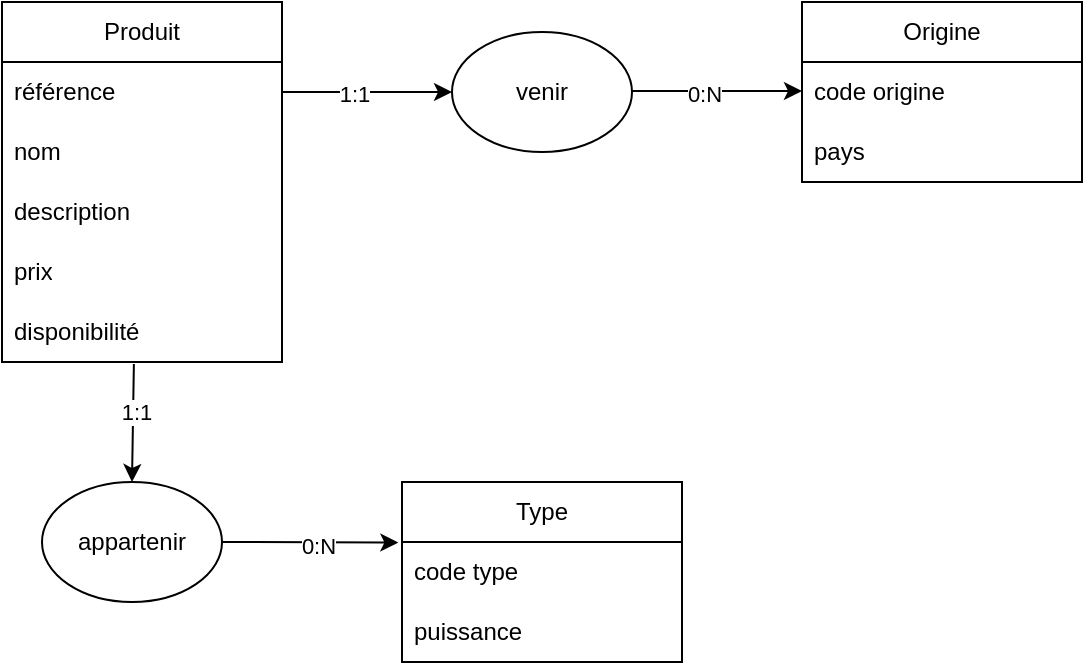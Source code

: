 <mxfile>
    <diagram id="YEqIB-Z_GC9J4YfA4ZGy" name="Page-1">
        <mxGraphModel dx="599" dy="254" grid="1" gridSize="10" guides="1" tooltips="1" connect="1" arrows="1" fold="1" page="1" pageScale="1" pageWidth="827" pageHeight="1169" math="0" shadow="0">
            <root>
                <mxCell id="0"/>
                <mxCell id="1" parent="0"/>
                <mxCell id="2" value="Produit" style="swimlane;fontStyle=0;childLayout=stackLayout;horizontal=1;startSize=30;horizontalStack=0;resizeParent=1;resizeParentMax=0;resizeLast=0;collapsible=1;marginBottom=0;whiteSpace=wrap;html=1;" vertex="1" parent="1">
                    <mxGeometry x="160" y="80" width="140" height="180" as="geometry"/>
                </mxCell>
                <mxCell id="3" value="référence" style="text;strokeColor=none;fillColor=none;align=left;verticalAlign=middle;spacingLeft=4;spacingRight=4;overflow=hidden;points=[[0,0.5],[1,0.5]];portConstraint=eastwest;rotatable=0;whiteSpace=wrap;html=1;" vertex="1" parent="2">
                    <mxGeometry y="30" width="140" height="30" as="geometry"/>
                </mxCell>
                <mxCell id="4" value="nom" style="text;strokeColor=none;fillColor=none;align=left;verticalAlign=middle;spacingLeft=4;spacingRight=4;overflow=hidden;points=[[0,0.5],[1,0.5]];portConstraint=eastwest;rotatable=0;whiteSpace=wrap;html=1;" vertex="1" parent="2">
                    <mxGeometry y="60" width="140" height="30" as="geometry"/>
                </mxCell>
                <mxCell id="5" value="description" style="text;strokeColor=none;fillColor=none;align=left;verticalAlign=middle;spacingLeft=4;spacingRight=4;overflow=hidden;points=[[0,0.5],[1,0.5]];portConstraint=eastwest;rotatable=0;whiteSpace=wrap;html=1;" vertex="1" parent="2">
                    <mxGeometry y="90" width="140" height="30" as="geometry"/>
                </mxCell>
                <mxCell id="6" value="prix" style="text;strokeColor=none;fillColor=none;align=left;verticalAlign=middle;spacingLeft=4;spacingRight=4;overflow=hidden;points=[[0,0.5],[1,0.5]];portConstraint=eastwest;rotatable=0;whiteSpace=wrap;html=1;" vertex="1" parent="2">
                    <mxGeometry y="120" width="140" height="30" as="geometry"/>
                </mxCell>
                <mxCell id="7" value="disponibilité" style="text;strokeColor=none;fillColor=none;align=left;verticalAlign=middle;spacingLeft=4;spacingRight=4;overflow=hidden;points=[[0,0.5],[1,0.5]];portConstraint=eastwest;rotatable=0;whiteSpace=wrap;html=1;" vertex="1" parent="2">
                    <mxGeometry y="150" width="140" height="30" as="geometry"/>
                </mxCell>
                <mxCell id="8" value="Origine" style="swimlane;fontStyle=0;childLayout=stackLayout;horizontal=1;startSize=30;horizontalStack=0;resizeParent=1;resizeParentMax=0;resizeLast=0;collapsible=1;marginBottom=0;whiteSpace=wrap;html=1;" vertex="1" parent="1">
                    <mxGeometry x="560" y="80" width="140" height="90" as="geometry"/>
                </mxCell>
                <mxCell id="9" value="code origine" style="text;strokeColor=none;fillColor=none;align=left;verticalAlign=middle;spacingLeft=4;spacingRight=4;overflow=hidden;points=[[0,0.5],[1,0.5]];portConstraint=eastwest;rotatable=0;whiteSpace=wrap;html=1;" vertex="1" parent="8">
                    <mxGeometry y="30" width="140" height="30" as="geometry"/>
                </mxCell>
                <mxCell id="10" value="pays" style="text;strokeColor=none;fillColor=none;align=left;verticalAlign=middle;spacingLeft=4;spacingRight=4;overflow=hidden;points=[[0,0.5],[1,0.5]];portConstraint=eastwest;rotatable=0;whiteSpace=wrap;html=1;" vertex="1" parent="8">
                    <mxGeometry y="60" width="140" height="30" as="geometry"/>
                </mxCell>
                <mxCell id="14" value="Type" style="swimlane;fontStyle=0;childLayout=stackLayout;horizontal=1;startSize=30;horizontalStack=0;resizeParent=1;resizeParentMax=0;resizeLast=0;collapsible=1;marginBottom=0;whiteSpace=wrap;html=1;" vertex="1" parent="1">
                    <mxGeometry x="360" y="320" width="140" height="90" as="geometry"/>
                </mxCell>
                <mxCell id="15" value="code type" style="text;strokeColor=none;fillColor=none;align=left;verticalAlign=middle;spacingLeft=4;spacingRight=4;overflow=hidden;points=[[0,0.5],[1,0.5]];portConstraint=eastwest;rotatable=0;whiteSpace=wrap;html=1;" vertex="1" parent="14">
                    <mxGeometry y="30" width="140" height="30" as="geometry"/>
                </mxCell>
                <mxCell id="16" value="puissance" style="text;strokeColor=none;fillColor=none;align=left;verticalAlign=middle;spacingLeft=4;spacingRight=4;overflow=hidden;points=[[0,0.5],[1,0.5]];portConstraint=eastwest;rotatable=0;whiteSpace=wrap;html=1;" vertex="1" parent="14">
                    <mxGeometry y="60" width="140" height="30" as="geometry"/>
                </mxCell>
                <mxCell id="17" value="venir" style="ellipse;whiteSpace=wrap;html=1;" vertex="1" parent="1">
                    <mxGeometry x="385" y="95" width="90" height="60" as="geometry"/>
                </mxCell>
                <mxCell id="18" value="appartenir" style="ellipse;whiteSpace=wrap;html=1;" vertex="1" parent="1">
                    <mxGeometry x="180" y="320" width="90" height="60" as="geometry"/>
                </mxCell>
                <mxCell id="19" value="" style="endArrow=classic;html=1;exitX=1;exitY=0.5;exitDx=0;exitDy=0;entryX=0;entryY=0.5;entryDx=0;entryDy=0;" edge="1" parent="1" source="3" target="17">
                    <mxGeometry width="50" height="50" relative="1" as="geometry">
                        <mxPoint x="390" y="250" as="sourcePoint"/>
                        <mxPoint x="350" y="125" as="targetPoint"/>
                    </mxGeometry>
                </mxCell>
                <mxCell id="25" value="1:1" style="edgeLabel;html=1;align=center;verticalAlign=middle;resizable=0;points=[];" vertex="1" connectable="0" parent="19">
                    <mxGeometry x="-0.153" y="-1" relative="1" as="geometry">
                        <mxPoint as="offset"/>
                    </mxGeometry>
                </mxCell>
                <mxCell id="20" value="" style="endArrow=classic;html=1;exitX=1;exitY=0.5;exitDx=0;exitDy=0;entryX=0;entryY=0.5;entryDx=0;entryDy=0;" edge="1" parent="1">
                    <mxGeometry width="50" height="50" relative="1" as="geometry">
                        <mxPoint x="475" y="124.5" as="sourcePoint"/>
                        <mxPoint x="560" y="124.5" as="targetPoint"/>
                    </mxGeometry>
                </mxCell>
                <mxCell id="26" value="0:N" style="edgeLabel;html=1;align=center;verticalAlign=middle;resizable=0;points=[];" vertex="1" connectable="0" parent="20">
                    <mxGeometry x="-0.17" y="-1" relative="1" as="geometry">
                        <mxPoint as="offset"/>
                    </mxGeometry>
                </mxCell>
                <mxCell id="21" value="" style="endArrow=classic;html=1;exitX=0.471;exitY=1.033;exitDx=0;exitDy=0;entryX=0.5;entryY=0;entryDx=0;entryDy=0;exitPerimeter=0;" edge="1" parent="1" source="7" target="18">
                    <mxGeometry width="50" height="50" relative="1" as="geometry">
                        <mxPoint x="220" y="280" as="sourcePoint"/>
                        <mxPoint x="305" y="280" as="targetPoint"/>
                    </mxGeometry>
                </mxCell>
                <mxCell id="23" value="1:1" style="edgeLabel;html=1;align=center;verticalAlign=middle;resizable=0;points=[];" vertex="1" connectable="0" parent="21">
                    <mxGeometry x="-0.201" y="1" relative="1" as="geometry">
                        <mxPoint as="offset"/>
                    </mxGeometry>
                </mxCell>
                <mxCell id="22" value="" style="endArrow=classic;html=1;entryX=-0.013;entryY=0.01;entryDx=0;entryDy=0;entryPerimeter=0;" edge="1" parent="1" target="15">
                    <mxGeometry width="50" height="50" relative="1" as="geometry">
                        <mxPoint x="270" y="350" as="sourcePoint"/>
                        <mxPoint x="320" y="300" as="targetPoint"/>
                    </mxGeometry>
                </mxCell>
                <mxCell id="24" value="0:N" style="edgeLabel;html=1;align=center;verticalAlign=middle;resizable=0;points=[];" vertex="1" connectable="0" parent="22">
                    <mxGeometry x="0.092" y="-2" relative="1" as="geometry">
                        <mxPoint as="offset"/>
                    </mxGeometry>
                </mxCell>
            </root>
        </mxGraphModel>
    </diagram>
</mxfile>
